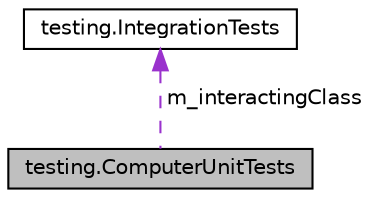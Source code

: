 digraph "testing.ComputerUnitTests"
{
  edge [fontname="Helvetica",fontsize="10",labelfontname="Helvetica",labelfontsize="10"];
  node [fontname="Helvetica",fontsize="10",shape=record];
  Node1 [label="testing.ComputerUnitTests",height=0.2,width=0.4,color="black", fillcolor="grey75", style="filled", fontcolor="black"];
  Node2 -> Node1 [dir="back",color="darkorchid3",fontsize="10",style="dashed",label=" m_interactingClass" ,fontname="Helvetica"];
  Node2 [label="testing.IntegrationTests",height=0.2,width=0.4,color="black", fillcolor="white", style="filled",URL="$classtesting_1_1_integration_tests.html",tooltip="integration testing "];
}
